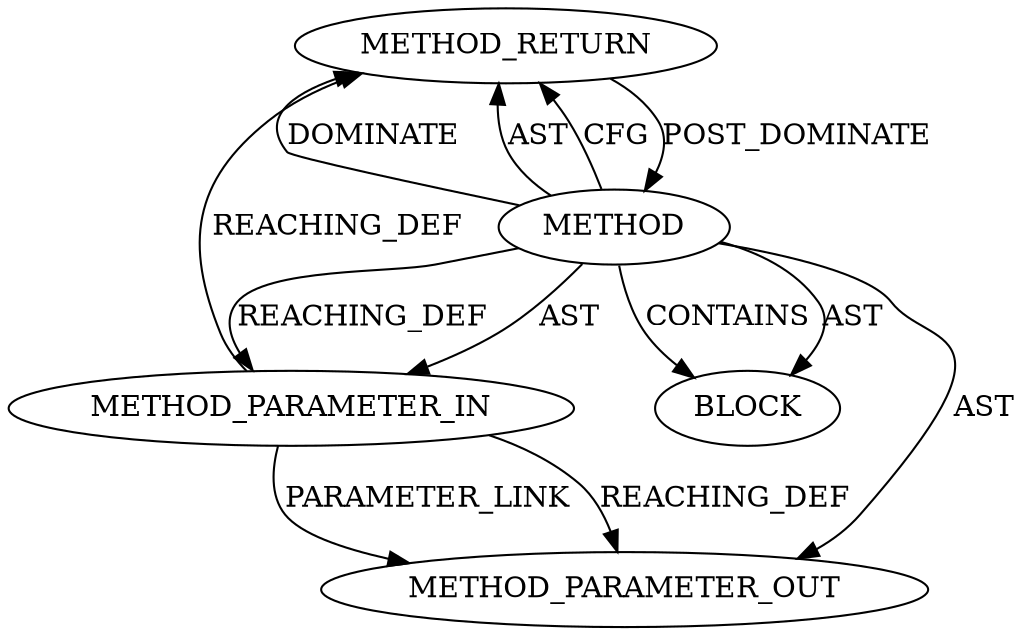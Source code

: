 digraph {
  20874 [label=METHOD_RETURN ORDER=2 CODE="RET" TYPE_FULL_NAME="ANY" EVALUATION_STRATEGY="BY_VALUE"]
  20873 [label=BLOCK ORDER=1 ARGUMENT_INDEX=1 CODE="<empty>" TYPE_FULL_NAME="ANY"]
  20871 [label=METHOD AST_PARENT_TYPE="NAMESPACE_BLOCK" AST_PARENT_FULL_NAME="<global>" ORDER=0 CODE="<empty>" FULL_NAME="mutex_lock_interruptible" IS_EXTERNAL=true FILENAME="<empty>" SIGNATURE="" NAME="mutex_lock_interruptible"]
  20872 [label=METHOD_PARAMETER_IN ORDER=1 CODE="p1" IS_VARIADIC=false TYPE_FULL_NAME="ANY" EVALUATION_STRATEGY="BY_VALUE" INDEX=1 NAME="p1"]
  22356 [label=METHOD_PARAMETER_OUT ORDER=1 CODE="p1" IS_VARIADIC=false TYPE_FULL_NAME="ANY" EVALUATION_STRATEGY="BY_VALUE" INDEX=1 NAME="p1"]
  20872 -> 20874 [label=REACHING_DEF VARIABLE="p1"]
  20871 -> 20874 [label=DOMINATE ]
  20871 -> 20872 [label=AST ]
  20871 -> 20874 [label=AST ]
  20871 -> 20873 [label=AST ]
  20872 -> 22356 [label=REACHING_DEF VARIABLE="p1"]
  20871 -> 20872 [label=REACHING_DEF VARIABLE=""]
  20871 -> 22356 [label=AST ]
  20871 -> 20874 [label=CFG ]
  20872 -> 22356 [label=PARAMETER_LINK ]
  20874 -> 20871 [label=POST_DOMINATE ]
  20871 -> 20873 [label=CONTAINS ]
}
